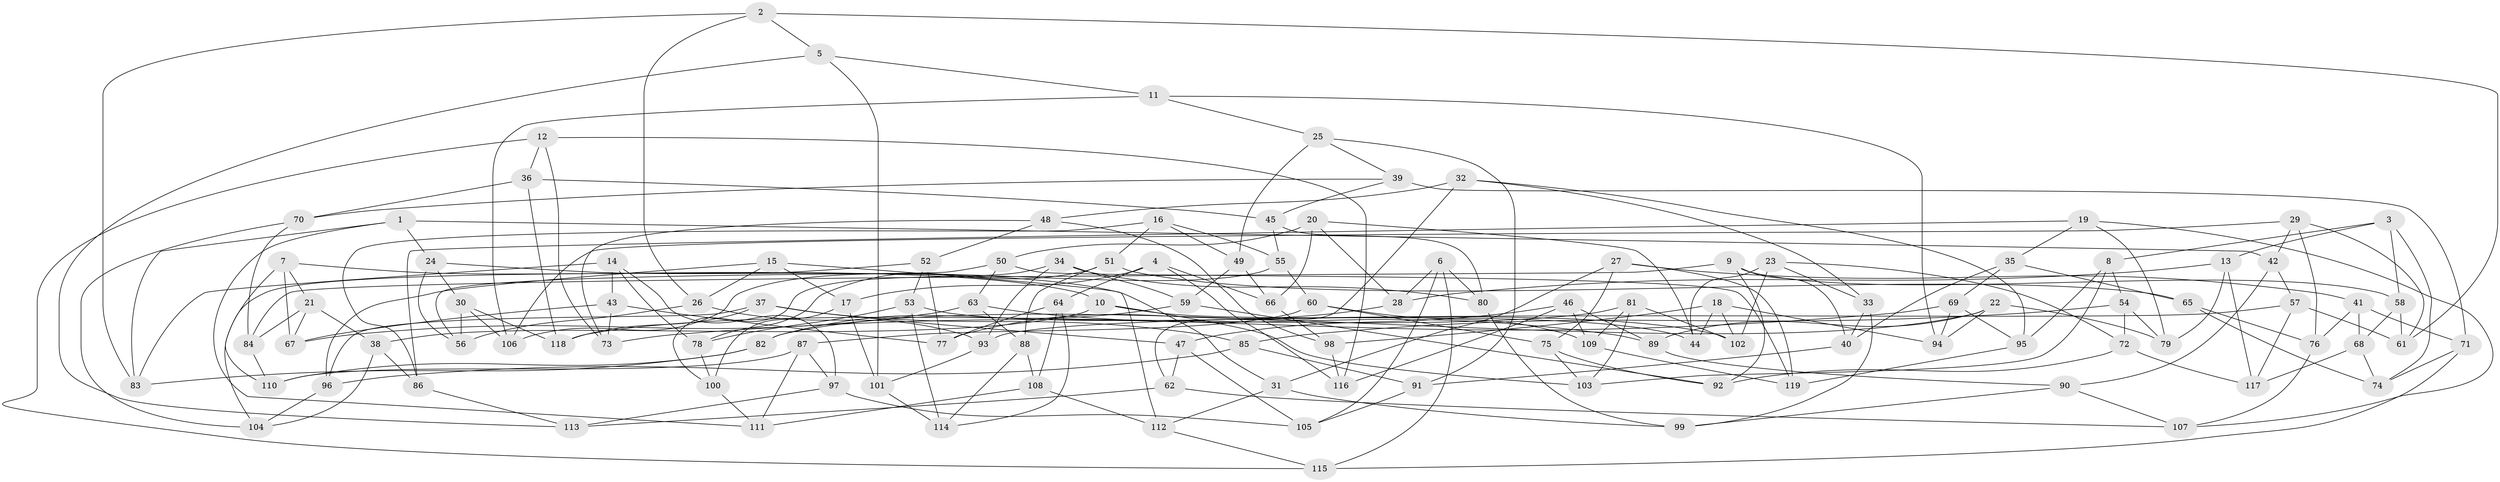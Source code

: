 // Generated by graph-tools (version 1.1) at 2025/37/03/09/25 02:37:48]
// undirected, 119 vertices, 238 edges
graph export_dot {
graph [start="1"]
  node [color=gray90,style=filled];
  1;
  2;
  3;
  4;
  5;
  6;
  7;
  8;
  9;
  10;
  11;
  12;
  13;
  14;
  15;
  16;
  17;
  18;
  19;
  20;
  21;
  22;
  23;
  24;
  25;
  26;
  27;
  28;
  29;
  30;
  31;
  32;
  33;
  34;
  35;
  36;
  37;
  38;
  39;
  40;
  41;
  42;
  43;
  44;
  45;
  46;
  47;
  48;
  49;
  50;
  51;
  52;
  53;
  54;
  55;
  56;
  57;
  58;
  59;
  60;
  61;
  62;
  63;
  64;
  65;
  66;
  67;
  68;
  69;
  70;
  71;
  72;
  73;
  74;
  75;
  76;
  77;
  78;
  79;
  80;
  81;
  82;
  83;
  84;
  85;
  86;
  87;
  88;
  89;
  90;
  91;
  92;
  93;
  94;
  95;
  96;
  97;
  98;
  99;
  100;
  101;
  102;
  103;
  104;
  105;
  106;
  107;
  108;
  109;
  110;
  111;
  112;
  113;
  114;
  115;
  116;
  117;
  118;
  119;
  1 -- 42;
  1 -- 24;
  1 -- 111;
  1 -- 83;
  2 -- 26;
  2 -- 5;
  2 -- 83;
  2 -- 61;
  3 -- 8;
  3 -- 13;
  3 -- 74;
  3 -- 58;
  4 -- 17;
  4 -- 66;
  4 -- 116;
  4 -- 64;
  5 -- 11;
  5 -- 113;
  5 -- 101;
  6 -- 105;
  6 -- 115;
  6 -- 80;
  6 -- 28;
  7 -- 21;
  7 -- 67;
  7 -- 10;
  7 -- 110;
  8 -- 103;
  8 -- 95;
  8 -- 54;
  9 -- 92;
  9 -- 84;
  9 -- 58;
  9 -- 40;
  10 -- 38;
  10 -- 44;
  10 -- 103;
  11 -- 94;
  11 -- 25;
  11 -- 106;
  12 -- 36;
  12 -- 115;
  12 -- 73;
  12 -- 116;
  13 -- 117;
  13 -- 28;
  13 -- 79;
  14 -- 97;
  14 -- 83;
  14 -- 78;
  14 -- 43;
  15 -- 26;
  15 -- 112;
  15 -- 96;
  15 -- 17;
  16 -- 86;
  16 -- 49;
  16 -- 51;
  16 -- 55;
  17 -- 101;
  17 -- 100;
  18 -- 102;
  18 -- 94;
  18 -- 44;
  18 -- 98;
  19 -- 86;
  19 -- 79;
  19 -- 35;
  19 -- 107;
  20 -- 28;
  20 -- 44;
  20 -- 50;
  20 -- 66;
  21 -- 84;
  21 -- 67;
  21 -- 38;
  22 -- 94;
  22 -- 82;
  22 -- 89;
  22 -- 79;
  23 -- 44;
  23 -- 33;
  23 -- 72;
  23 -- 102;
  24 -- 31;
  24 -- 30;
  24 -- 56;
  25 -- 49;
  25 -- 39;
  25 -- 91;
  26 -- 56;
  26 -- 93;
  27 -- 41;
  27 -- 119;
  27 -- 31;
  27 -- 75;
  28 -- 77;
  29 -- 61;
  29 -- 76;
  29 -- 42;
  29 -- 106;
  30 -- 56;
  30 -- 118;
  30 -- 106;
  31 -- 99;
  31 -- 112;
  32 -- 33;
  32 -- 62;
  32 -- 48;
  32 -- 95;
  33 -- 40;
  33 -- 99;
  34 -- 59;
  34 -- 93;
  34 -- 100;
  34 -- 80;
  35 -- 40;
  35 -- 69;
  35 -- 65;
  36 -- 45;
  36 -- 70;
  36 -- 118;
  37 -- 85;
  37 -- 118;
  37 -- 96;
  37 -- 47;
  38 -- 104;
  38 -- 86;
  39 -- 70;
  39 -- 71;
  39 -- 45;
  40 -- 91;
  41 -- 68;
  41 -- 76;
  41 -- 71;
  42 -- 90;
  42 -- 57;
  43 -- 67;
  43 -- 77;
  43 -- 73;
  45 -- 55;
  45 -- 80;
  46 -- 89;
  46 -- 47;
  46 -- 116;
  46 -- 109;
  47 -- 62;
  47 -- 105;
  48 -- 52;
  48 -- 98;
  48 -- 73;
  49 -- 59;
  49 -- 66;
  50 -- 63;
  50 -- 56;
  50 -- 119;
  51 -- 78;
  51 -- 65;
  51 -- 88;
  52 -- 77;
  52 -- 104;
  52 -- 53;
  53 -- 114;
  53 -- 102;
  53 -- 78;
  54 -- 85;
  54 -- 72;
  54 -- 79;
  55 -- 60;
  55 -- 106;
  57 -- 117;
  57 -- 93;
  57 -- 61;
  58 -- 61;
  58 -- 68;
  59 -- 92;
  59 -- 82;
  60 -- 87;
  60 -- 75;
  60 -- 109;
  62 -- 113;
  62 -- 107;
  63 -- 67;
  63 -- 88;
  63 -- 89;
  64 -- 108;
  64 -- 77;
  64 -- 114;
  65 -- 74;
  65 -- 76;
  66 -- 98;
  68 -- 74;
  68 -- 117;
  69 -- 73;
  69 -- 95;
  69 -- 94;
  70 -- 104;
  70 -- 84;
  71 -- 74;
  71 -- 115;
  72 -- 117;
  72 -- 92;
  75 -- 92;
  75 -- 103;
  76 -- 107;
  78 -- 100;
  80 -- 99;
  81 -- 109;
  81 -- 103;
  81 -- 102;
  81 -- 118;
  82 -- 83;
  82 -- 110;
  84 -- 110;
  85 -- 96;
  85 -- 91;
  86 -- 113;
  87 -- 110;
  87 -- 111;
  87 -- 97;
  88 -- 114;
  88 -- 108;
  89 -- 90;
  90 -- 107;
  90 -- 99;
  91 -- 105;
  93 -- 101;
  95 -- 119;
  96 -- 104;
  97 -- 105;
  97 -- 113;
  98 -- 116;
  100 -- 111;
  101 -- 114;
  108 -- 112;
  108 -- 111;
  109 -- 119;
  112 -- 115;
}
